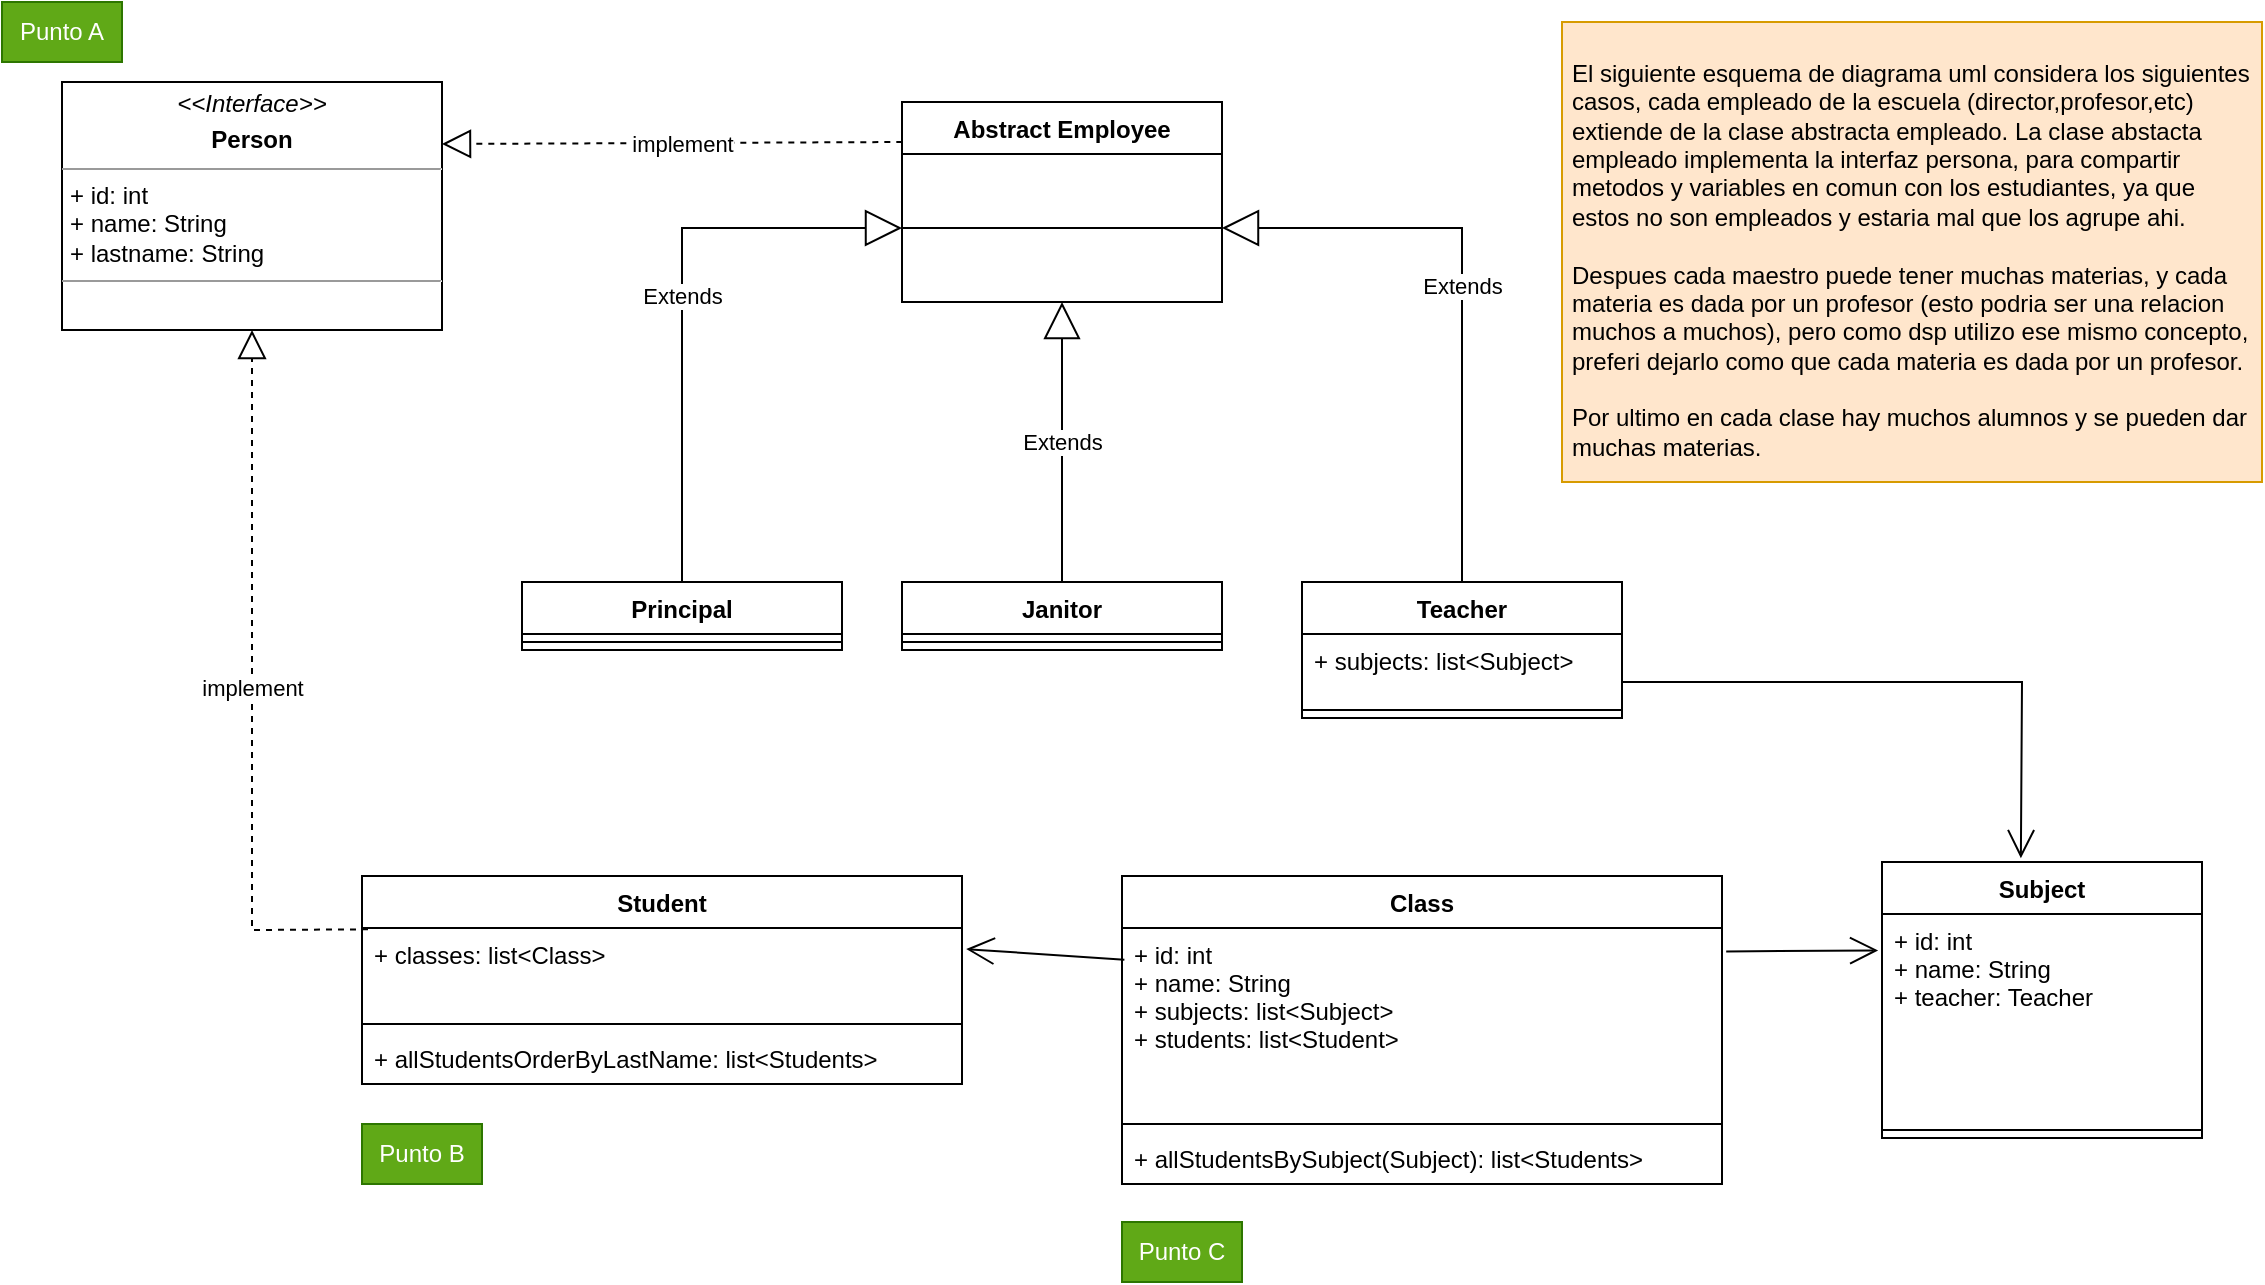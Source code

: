 <mxfile version="17.4.2" type="github">
  <diagram id="6AN_cO40GWESGTeyeJxN" name="Page-1">
    <mxGraphModel dx="1203" dy="646" grid="1" gridSize="10" guides="1" tooltips="1" connect="1" arrows="1" fold="1" page="1" pageScale="1" pageWidth="2339" pageHeight="3300" math="0" shadow="0">
      <root>
        <mxCell id="0" />
        <mxCell id="1" parent="0" />
        <mxCell id="7ud-lGu6QX58xXRVe8F9-2" value="Abstract Employee" style="swimlane;fontStyle=1;align=center;verticalAlign=top;childLayout=stackLayout;horizontal=1;startSize=26;horizontalStack=0;resizeParent=1;resizeParentMax=0;resizeLast=0;collapsible=1;marginBottom=0;" vertex="1" parent="1">
          <mxGeometry x="900" y="110" width="160" height="100" as="geometry" />
        </mxCell>
        <mxCell id="7ud-lGu6QX58xXRVe8F9-4" value="" style="line;strokeWidth=1;fillColor=none;align=left;verticalAlign=middle;spacingTop=-1;spacingLeft=3;spacingRight=3;rotatable=0;labelPosition=right;points=[];portConstraint=eastwest;" vertex="1" parent="7ud-lGu6QX58xXRVe8F9-2">
          <mxGeometry y="26" width="160" height="74" as="geometry" />
        </mxCell>
        <mxCell id="7ud-lGu6QX58xXRVe8F9-6" value="Principal" style="swimlane;fontStyle=1;align=center;verticalAlign=top;childLayout=stackLayout;horizontal=1;startSize=26;horizontalStack=0;resizeParent=1;resizeParentMax=0;resizeLast=0;collapsible=1;marginBottom=0;" vertex="1" parent="1">
          <mxGeometry x="710" y="350" width="160" height="34" as="geometry" />
        </mxCell>
        <mxCell id="7ud-lGu6QX58xXRVe8F9-8" value="" style="line;strokeWidth=1;fillColor=none;align=left;verticalAlign=middle;spacingTop=-1;spacingLeft=3;spacingRight=3;rotatable=0;labelPosition=right;points=[];portConstraint=eastwest;" vertex="1" parent="7ud-lGu6QX58xXRVe8F9-6">
          <mxGeometry y="26" width="160" height="8" as="geometry" />
        </mxCell>
        <mxCell id="7ud-lGu6QX58xXRVe8F9-10" value="Janitor" style="swimlane;fontStyle=1;align=center;verticalAlign=top;childLayout=stackLayout;horizontal=1;startSize=26;horizontalStack=0;resizeParent=1;resizeParentMax=0;resizeLast=0;collapsible=1;marginBottom=0;" vertex="1" parent="1">
          <mxGeometry x="900" y="350" width="160" height="34" as="geometry" />
        </mxCell>
        <mxCell id="7ud-lGu6QX58xXRVe8F9-12" value="" style="line;strokeWidth=1;fillColor=none;align=left;verticalAlign=middle;spacingTop=-1;spacingLeft=3;spacingRight=3;rotatable=0;labelPosition=right;points=[];portConstraint=eastwest;" vertex="1" parent="7ud-lGu6QX58xXRVe8F9-10">
          <mxGeometry y="26" width="160" height="8" as="geometry" />
        </mxCell>
        <mxCell id="7ud-lGu6QX58xXRVe8F9-14" value="Teacher" style="swimlane;fontStyle=1;align=center;verticalAlign=top;childLayout=stackLayout;horizontal=1;startSize=26;horizontalStack=0;resizeParent=1;resizeParentMax=0;resizeLast=0;collapsible=1;marginBottom=0;" vertex="1" parent="1">
          <mxGeometry x="1100" y="350" width="160" height="68" as="geometry" />
        </mxCell>
        <mxCell id="7ud-lGu6QX58xXRVe8F9-15" value="+ subjects: list&lt;Subject&gt;" style="text;strokeColor=none;fillColor=none;align=left;verticalAlign=top;spacingLeft=4;spacingRight=4;overflow=hidden;rotatable=0;points=[[0,0.5],[1,0.5]];portConstraint=eastwest;" vertex="1" parent="7ud-lGu6QX58xXRVe8F9-14">
          <mxGeometry y="26" width="160" height="34" as="geometry" />
        </mxCell>
        <mxCell id="7ud-lGu6QX58xXRVe8F9-16" value="" style="line;strokeWidth=1;fillColor=none;align=left;verticalAlign=middle;spacingTop=-1;spacingLeft=3;spacingRight=3;rotatable=0;labelPosition=right;points=[];portConstraint=eastwest;" vertex="1" parent="7ud-lGu6QX58xXRVe8F9-14">
          <mxGeometry y="60" width="160" height="8" as="geometry" />
        </mxCell>
        <mxCell id="7ud-lGu6QX58xXRVe8F9-18" value="Student" style="swimlane;fontStyle=1;align=center;verticalAlign=top;childLayout=stackLayout;horizontal=1;startSize=26;horizontalStack=0;resizeParent=1;resizeParentMax=0;resizeLast=0;collapsible=1;marginBottom=0;" vertex="1" parent="1">
          <mxGeometry x="630" y="497" width="300" height="104" as="geometry" />
        </mxCell>
        <mxCell id="7ud-lGu6QX58xXRVe8F9-19" value="+ classes: list&lt;Class&gt;" style="text;strokeColor=none;fillColor=none;align=left;verticalAlign=top;spacingLeft=4;spacingRight=4;overflow=hidden;rotatable=0;points=[[0,0.5],[1,0.5]];portConstraint=eastwest;" vertex="1" parent="7ud-lGu6QX58xXRVe8F9-18">
          <mxGeometry y="26" width="300" height="44" as="geometry" />
        </mxCell>
        <mxCell id="7ud-lGu6QX58xXRVe8F9-20" value="" style="line;strokeWidth=1;fillColor=none;align=left;verticalAlign=middle;spacingTop=-1;spacingLeft=3;spacingRight=3;rotatable=0;labelPosition=right;points=[];portConstraint=eastwest;" vertex="1" parent="7ud-lGu6QX58xXRVe8F9-18">
          <mxGeometry y="70" width="300" height="8" as="geometry" />
        </mxCell>
        <mxCell id="7ud-lGu6QX58xXRVe8F9-21" value="+ allStudentsOrderByLastName: list&lt;Students&gt;" style="text;strokeColor=none;fillColor=none;align=left;verticalAlign=top;spacingLeft=4;spacingRight=4;overflow=hidden;rotatable=0;points=[[0,0.5],[1,0.5]];portConstraint=eastwest;" vertex="1" parent="7ud-lGu6QX58xXRVe8F9-18">
          <mxGeometry y="78" width="300" height="26" as="geometry" />
        </mxCell>
        <mxCell id="7ud-lGu6QX58xXRVe8F9-22" value="Subject" style="swimlane;fontStyle=1;align=center;verticalAlign=top;childLayout=stackLayout;horizontal=1;startSize=26;horizontalStack=0;resizeParent=1;resizeParentMax=0;resizeLast=0;collapsible=1;marginBottom=0;" vertex="1" parent="1">
          <mxGeometry x="1390" y="490" width="160" height="138" as="geometry" />
        </mxCell>
        <mxCell id="7ud-lGu6QX58xXRVe8F9-23" value="+ id: int&#xa;+ name: String&#xa;+ teacher: Teacher" style="text;strokeColor=none;fillColor=none;align=left;verticalAlign=top;spacingLeft=4;spacingRight=4;overflow=hidden;rotatable=0;points=[[0,0.5],[1,0.5]];portConstraint=eastwest;" vertex="1" parent="7ud-lGu6QX58xXRVe8F9-22">
          <mxGeometry y="26" width="160" height="104" as="geometry" />
        </mxCell>
        <mxCell id="7ud-lGu6QX58xXRVe8F9-24" value="" style="line;strokeWidth=1;fillColor=none;align=left;verticalAlign=middle;spacingTop=-1;spacingLeft=3;spacingRight=3;rotatable=0;labelPosition=right;points=[];portConstraint=eastwest;" vertex="1" parent="7ud-lGu6QX58xXRVe8F9-22">
          <mxGeometry y="130" width="160" height="8" as="geometry" />
        </mxCell>
        <mxCell id="7ud-lGu6QX58xXRVe8F9-26" value="Class" style="swimlane;fontStyle=1;align=center;verticalAlign=top;childLayout=stackLayout;horizontal=1;startSize=26;horizontalStack=0;resizeParent=1;resizeParentMax=0;resizeLast=0;collapsible=1;marginBottom=0;" vertex="1" parent="1">
          <mxGeometry x="1010" y="497" width="300" height="154" as="geometry" />
        </mxCell>
        <mxCell id="7ud-lGu6QX58xXRVe8F9-27" value="+ id: int&#xa;+ name: String&#xa;+ subjects: list&lt;Subject&gt;&#xa;+ students: list&lt;Student&gt;&#xa;" style="text;strokeColor=none;fillColor=none;align=left;verticalAlign=top;spacingLeft=4;spacingRight=4;overflow=hidden;rotatable=0;points=[[0,0.5],[1,0.5]];portConstraint=eastwest;" vertex="1" parent="7ud-lGu6QX58xXRVe8F9-26">
          <mxGeometry y="26" width="300" height="94" as="geometry" />
        </mxCell>
        <mxCell id="7ud-lGu6QX58xXRVe8F9-28" value="" style="line;strokeWidth=1;fillColor=none;align=left;verticalAlign=middle;spacingTop=-1;spacingLeft=3;spacingRight=3;rotatable=0;labelPosition=right;points=[];portConstraint=eastwest;" vertex="1" parent="7ud-lGu6QX58xXRVe8F9-26">
          <mxGeometry y="120" width="300" height="8" as="geometry" />
        </mxCell>
        <mxCell id="7ud-lGu6QX58xXRVe8F9-29" value="+ allStudentsBySubject(Subject): list&lt;Students&gt;" style="text;strokeColor=none;fillColor=none;align=left;verticalAlign=top;spacingLeft=4;spacingRight=4;overflow=hidden;rotatable=0;points=[[0,0.5],[1,0.5]];portConstraint=eastwest;" vertex="1" parent="7ud-lGu6QX58xXRVe8F9-26">
          <mxGeometry y="128" width="300" height="26" as="geometry" />
        </mxCell>
        <mxCell id="7ud-lGu6QX58xXRVe8F9-30" value="Extends" style="endArrow=block;endSize=16;endFill=0;html=1;rounded=0;entryX=0;entryY=0.5;entryDx=0;entryDy=0;exitX=0.5;exitY=0;exitDx=0;exitDy=0;" edge="1" parent="1" source="7ud-lGu6QX58xXRVe8F9-6">
          <mxGeometry width="160" relative="1" as="geometry">
            <mxPoint x="750" y="210" as="sourcePoint" />
            <mxPoint x="900" y="173.0" as="targetPoint" />
            <Array as="points">
              <mxPoint x="790" y="173" />
            </Array>
          </mxGeometry>
        </mxCell>
        <mxCell id="7ud-lGu6QX58xXRVe8F9-31" value="Extends" style="endArrow=block;endSize=16;endFill=0;html=1;rounded=0;entryX=1;entryY=0.5;entryDx=0;entryDy=0;exitX=0.5;exitY=0;exitDx=0;exitDy=0;" edge="1" parent="1" source="7ud-lGu6QX58xXRVe8F9-14">
          <mxGeometry width="160" relative="1" as="geometry">
            <mxPoint x="810" y="280" as="sourcePoint" />
            <mxPoint x="1060" y="173.0" as="targetPoint" />
            <Array as="points">
              <mxPoint x="1180" y="173" />
            </Array>
          </mxGeometry>
        </mxCell>
        <mxCell id="7ud-lGu6QX58xXRVe8F9-33" value="Extends" style="endArrow=block;endSize=16;endFill=0;html=1;rounded=0;entryX=0.5;entryY=1;entryDx=0;entryDy=0;exitX=0.5;exitY=0;exitDx=0;exitDy=0;" edge="1" parent="1" source="7ud-lGu6QX58xXRVe8F9-10" target="7ud-lGu6QX58xXRVe8F9-2">
          <mxGeometry width="160" relative="1" as="geometry">
            <mxPoint x="1190" y="320" as="sourcePoint" />
            <mxPoint x="977.6" y="246.002" as="targetPoint" />
            <Array as="points" />
          </mxGeometry>
        </mxCell>
        <mxCell id="7ud-lGu6QX58xXRVe8F9-38" value="" style="endArrow=open;endFill=1;endSize=12;html=1;rounded=0;entryX=0.434;entryY=-0.014;entryDx=0;entryDy=0;entryPerimeter=0;" edge="1" parent="1" target="7ud-lGu6QX58xXRVe8F9-22">
          <mxGeometry width="160" relative="1" as="geometry">
            <mxPoint x="1260" y="400" as="sourcePoint" />
            <mxPoint x="1420" y="400" as="targetPoint" />
            <Array as="points">
              <mxPoint x="1460" y="400" />
            </Array>
          </mxGeometry>
        </mxCell>
        <mxCell id="7ud-lGu6QX58xXRVe8F9-39" value="" style="endArrow=open;endFill=1;endSize=12;html=1;rounded=0;entryX=-0.012;entryY=0.175;entryDx=0;entryDy=0;entryPerimeter=0;exitX=1.007;exitY=0.125;exitDx=0;exitDy=0;exitPerimeter=0;" edge="1" parent="1" source="7ud-lGu6QX58xXRVe8F9-27" target="7ud-lGu6QX58xXRVe8F9-23">
          <mxGeometry width="160" relative="1" as="geometry">
            <mxPoint x="1270" y="410" as="sourcePoint" />
            <mxPoint x="1379.44" y="527.704" as="targetPoint" />
            <Array as="points" />
          </mxGeometry>
        </mxCell>
        <mxCell id="7ud-lGu6QX58xXRVe8F9-40" value="" style="endArrow=open;endFill=1;endSize=12;html=1;rounded=0;entryX=1.007;entryY=0.24;entryDx=0;entryDy=0;exitX=0.004;exitY=0.169;exitDx=0;exitDy=0;exitPerimeter=0;entryPerimeter=0;" edge="1" parent="1" source="7ud-lGu6QX58xXRVe8F9-27" target="7ud-lGu6QX58xXRVe8F9-19">
          <mxGeometry width="160" relative="1" as="geometry">
            <mxPoint x="1191.12" y="567.75" as="sourcePoint" />
            <mxPoint x="1307.6" y="566.608" as="targetPoint" />
            <Array as="points" />
          </mxGeometry>
        </mxCell>
        <mxCell id="7ud-lGu6QX58xXRVe8F9-42" value="&lt;p style=&quot;margin: 0px ; margin-top: 4px ; text-align: center&quot;&gt;&lt;i&gt;&amp;lt;&amp;lt;Interface&amp;gt;&amp;gt;&lt;/i&gt;&lt;b&gt;&lt;br&gt;&lt;/b&gt;&lt;/p&gt;&lt;p style=&quot;margin: 0px ; margin-top: 4px ; text-align: center&quot;&gt;&lt;b&gt;Person&lt;/b&gt;&lt;br&gt;&lt;/p&gt;&lt;hr size=&quot;1&quot;&gt;&lt;p style=&quot;margin: 0px ; margin-left: 4px&quot;&gt;+ id: int&lt;br&gt;+ name: String&lt;br&gt;+ lastname: String&lt;/p&gt;&lt;hr size=&quot;1&quot;&gt;&lt;p style=&quot;margin: 0px ; margin-left: 4px&quot;&gt;&lt;br&gt;&lt;/p&gt;" style="verticalAlign=top;align=left;overflow=fill;fontSize=12;fontFamily=Helvetica;html=1;" vertex="1" parent="1">
          <mxGeometry x="480" y="100" width="190" height="124" as="geometry" />
        </mxCell>
        <mxCell id="7ud-lGu6QX58xXRVe8F9-43" value="" style="endArrow=block;dashed=1;endFill=0;endSize=12;html=1;rounded=0;entryX=1;entryY=0.25;entryDx=0;entryDy=0;exitX=0.001;exitY=-0.081;exitDx=0;exitDy=0;exitPerimeter=0;" edge="1" parent="1" target="7ud-lGu6QX58xXRVe8F9-42">
          <mxGeometry width="160" relative="1" as="geometry">
            <mxPoint x="900.16" y="130.006" as="sourcePoint" />
            <mxPoint x="1150" y="380" as="targetPoint" />
          </mxGeometry>
        </mxCell>
        <mxCell id="7ud-lGu6QX58xXRVe8F9-46" value="implement" style="edgeLabel;html=1;align=center;verticalAlign=middle;resizable=0;points=[];" vertex="1" connectable="0" parent="7ud-lGu6QX58xXRVe8F9-43">
          <mxGeometry x="-0.145" y="5" relative="1" as="geometry">
            <mxPoint x="-12" y="-5" as="offset" />
          </mxGeometry>
        </mxCell>
        <mxCell id="7ud-lGu6QX58xXRVe8F9-45" value="implement" style="endArrow=block;dashed=1;endFill=0;endSize=12;html=1;rounded=0;entryX=0.5;entryY=1;entryDx=0;entryDy=0;exitX=0.01;exitY=0.015;exitDx=0;exitDy=0;exitPerimeter=0;" edge="1" parent="1" source="7ud-lGu6QX58xXRVe8F9-19" target="7ud-lGu6QX58xXRVe8F9-42">
          <mxGeometry width="160" relative="1" as="geometry">
            <mxPoint x="910.16" y="140.006" as="sourcePoint" />
            <mxPoint x="680" y="141" as="targetPoint" />
            <Array as="points">
              <mxPoint x="575" y="524" />
            </Array>
          </mxGeometry>
        </mxCell>
        <mxCell id="7ud-lGu6QX58xXRVe8F9-47" value="&lt;div&gt;&lt;br&gt;&lt;/div&gt;&lt;div&gt;&lt;br&gt;&lt;/div&gt;&lt;div&gt;El siguiente esquema de diagrama uml considera los siguientes casos, cada empleado de la escuela (director,profesor,etc) extiende de la clase abstracta empleado. La clase abstacta empleado implementa la interfaz persona, para compartir metodos y variables en comun con los estudiantes, ya que estos no son empleados y estaria mal que los agrupe ahi.&lt;/div&gt;&lt;div&gt;&lt;br&gt;&lt;/div&gt;&lt;div&gt;Despues cada maestro puede tener muchas materias, y cada materia es dada por un profesor (esto podria ser una relacion muchos a muchos), pero como dsp utilizo ese mismo concepto, preferi dejarlo como que cada materia es dada por un profesor.&lt;/div&gt;&lt;div&gt;&lt;br&gt;&lt;/div&gt;&lt;div&gt;Por ultimo en cada clase hay muchos alumnos y se pueden dar muchas materias.&lt;br&gt;&lt;/div&gt;" style="text;html=1;strokeColor=#d79b00;fillColor=#ffe6cc;spacing=5;spacingTop=-20;whiteSpace=wrap;overflow=hidden;rounded=0;" vertex="1" parent="1">
          <mxGeometry x="1230" y="70" width="350" height="230" as="geometry" />
        </mxCell>
        <mxCell id="7ud-lGu6QX58xXRVe8F9-48" value="Punto A" style="text;html=1;strokeColor=#2D7600;fillColor=#60a917;align=center;verticalAlign=middle;whiteSpace=wrap;rounded=0;fontColor=#ffffff;" vertex="1" parent="1">
          <mxGeometry x="450" y="60" width="60" height="30" as="geometry" />
        </mxCell>
        <mxCell id="7ud-lGu6QX58xXRVe8F9-49" value="Punto B" style="text;html=1;strokeColor=#2D7600;fillColor=#60a917;align=center;verticalAlign=middle;whiteSpace=wrap;rounded=0;fontColor=#ffffff;" vertex="1" parent="1">
          <mxGeometry x="630" y="621" width="60" height="30" as="geometry" />
        </mxCell>
        <mxCell id="7ud-lGu6QX58xXRVe8F9-50" value="Punto C" style="text;html=1;strokeColor=#2D7600;fillColor=#60a917;align=center;verticalAlign=middle;whiteSpace=wrap;rounded=0;fontColor=#ffffff;" vertex="1" parent="1">
          <mxGeometry x="1010" y="670" width="60" height="30" as="geometry" />
        </mxCell>
      </root>
    </mxGraphModel>
  </diagram>
</mxfile>
